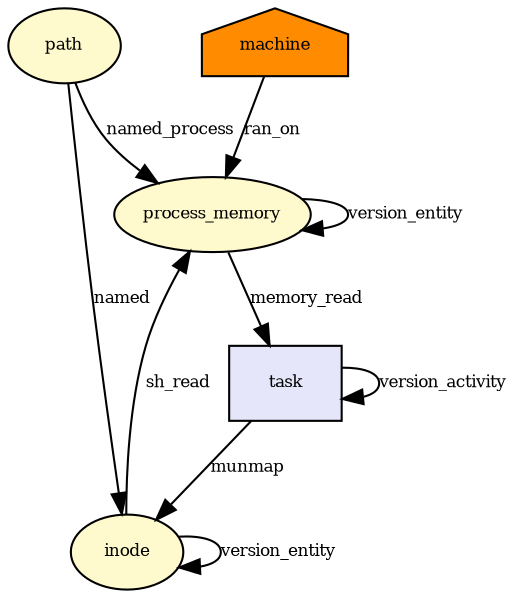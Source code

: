 digraph RGL__DirectedAdjacencyGraph {path[fontsize = 8,label = "path",shape = ellipse, fillcolor="#fffacd", style = filled]

process_memory[fontsize = 8,label = "process_memory",shape = ellipse, fillcolor="#fffacd", style = filled]

path -> process_memory[fontsize = 8,label = "named_process", color="#000000"]

process_memory -> process_memory[fontsize = 8,label = "version_entity", color="#000000"]

machine[fontsize = 8,label = "machine",shape = house, fillcolor="#ff8c00", style = filled]

machine -> process_memory[fontsize = 8,label = "ran_on", color="#000000"]

inode[fontsize = 8,label = "inode",shape = ellipse, fillcolor="#fffacd", style = filled]

path -> inode[fontsize = 8,label = "named", color="#000000"]

inode -> process_memory[fontsize = 8,label = "sh_read", color="#000000"]

task[fontsize = 8,label = "task",shape = rectangle, fillcolor="#e6e6fa", style = filled]

task -> task[fontsize = 8,label = "version_activity", color="#000000"]

process_memory -> task[fontsize = 8,label = "memory_read", color="#000000"]

inode -> inode[fontsize = 8,label = "version_entity", color="#000000"]

task -> inode[fontsize = 8,label = "munmap", color="#000000"]

}